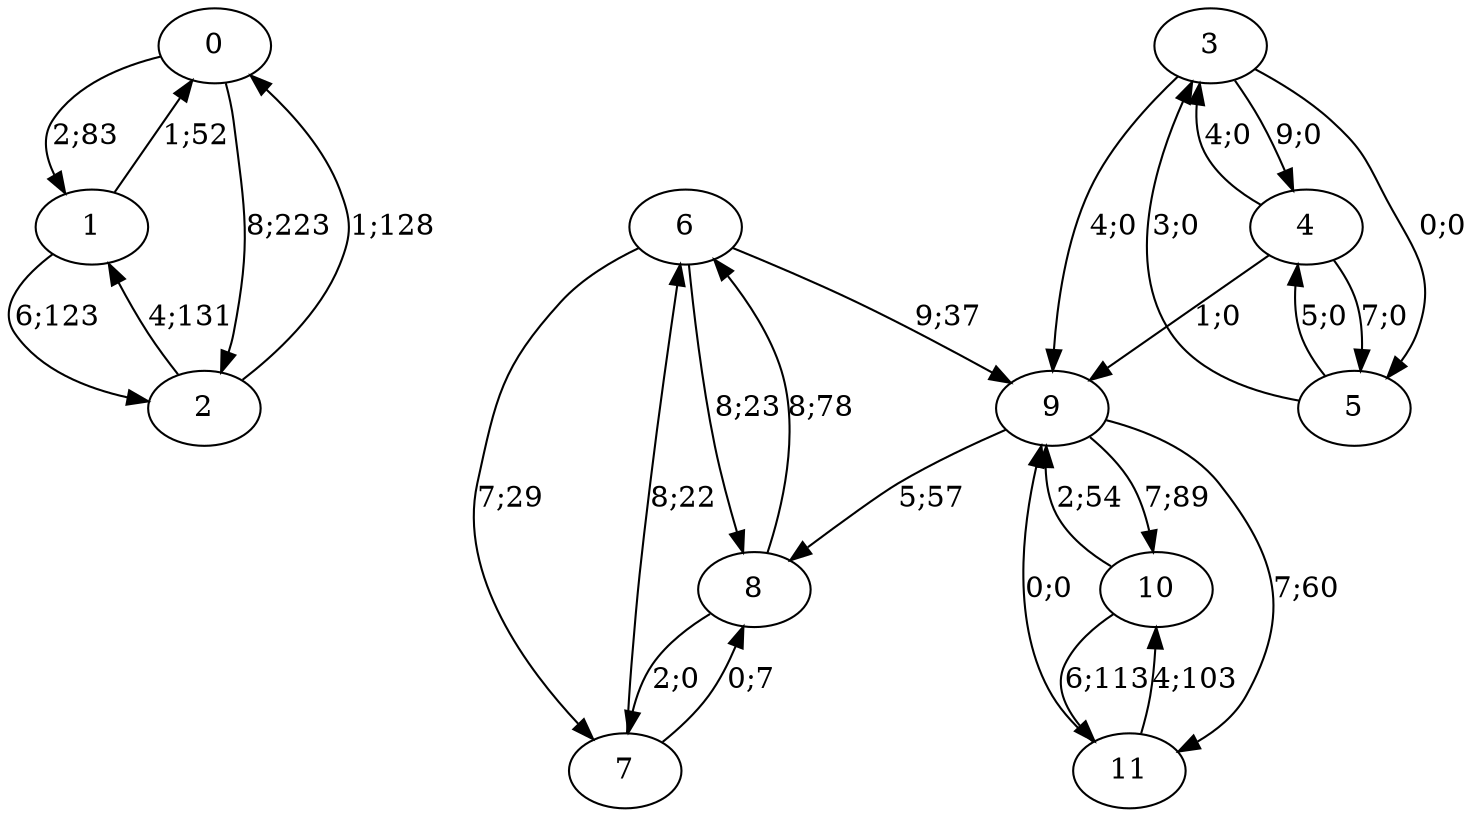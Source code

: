 digraph graph1929 {


0 -> 1 [color=black,label="2;83"]
0 -> 2 [color=black,label="8;223"]


1 -> 0 [color=black,label="1;52"]
1 -> 2 [color=black,label="6;123"]


2 -> 0 [color=black,label="1;128"]
2 -> 1 [color=black,label="4;131"]
































6 -> 9 [color=black,label="9;37"]
6 -> 7 [color=black,label="7;29"]
6 -> 8 [color=black,label="8;23"]


7 -> 6 [color=black,label="8;22"]
7 -> 8 [color=black,label="0;7"]


8 -> 6 [color=black,label="8;78"]
8 -> 7 [color=black,label="2;0"]














3 -> 9 [color=black,label="4;0"]
3 -> 4 [color=black,label="9;0"]
3 -> 5 [color=black,label="0;0"]


4 -> 9 [color=black,label="1;0"]
4 -> 3 [color=black,label="4;0"]
4 -> 5 [color=black,label="7;0"]


5 -> 3 [color=black,label="3;0"]
5 -> 4 [color=black,label="5;0"]
































9 -> 8 [color=black,label="5;57"]
9 -> 10 [color=black,label="7;89"]
9 -> 11 [color=black,label="7;60"]


10 -> 9 [color=black,label="2;54"]
10 -> 11 [color=black,label="6;113"]


11 -> 9 [color=black,label="0;0"]
11 -> 10 [color=black,label="4;103"]

}